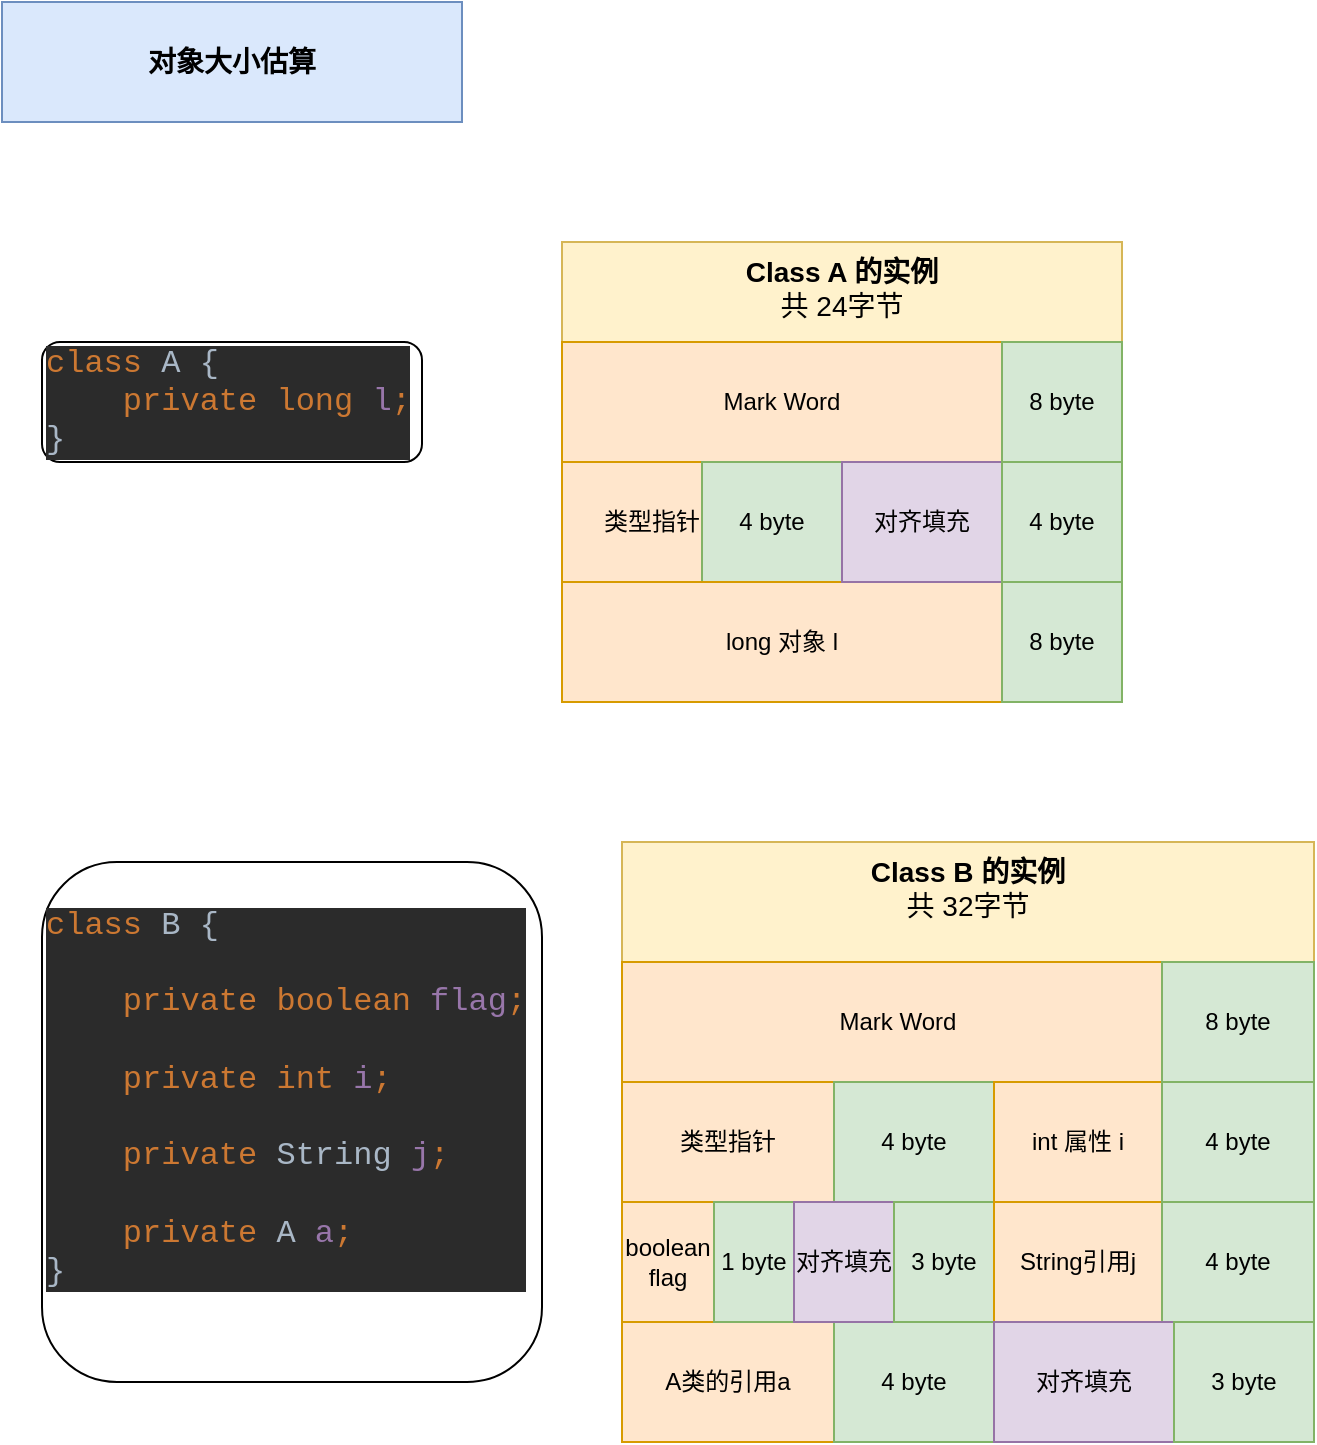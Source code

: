 <mxfile version="14.4.2" type="github">
  <diagram id="qPJqRtEZp3rwBY30tLII" name="Page-1">
    <mxGraphModel dx="868" dy="450" grid="1" gridSize="10" guides="1" tooltips="1" connect="1" arrows="1" fold="1" page="1" pageScale="1" pageWidth="827" pageHeight="1169" math="0" shadow="0">
      <root>
        <mxCell id="0" />
        <mxCell id="1" parent="0" />
        <mxCell id="XrGQLp8nVdgm5n98WTQp-1" value="&lt;font style=&quot;font-size: 14px&quot;&gt;&lt;b&gt;Class A 的实例&lt;/b&gt;&lt;br&gt;共 24字节&lt;/font&gt;" style="rounded=0;whiteSpace=wrap;html=1;verticalAlign=top;fillColor=#fff2cc;strokeColor=#d6b656;" vertex="1" parent="1">
          <mxGeometry x="290" y="130" width="280" height="230" as="geometry" />
        </mxCell>
        <mxCell id="XrGQLp8nVdgm5n98WTQp-2" value="Mark Word" style="rounded=0;whiteSpace=wrap;html=1;fillColor=#ffe6cc;strokeColor=#d79b00;" vertex="1" parent="1">
          <mxGeometry x="290" y="180" width="220" height="60" as="geometry" />
        </mxCell>
        <mxCell id="XrGQLp8nVdgm5n98WTQp-3" value="8 byte" style="rounded=0;whiteSpace=wrap;html=1;fillColor=#d5e8d4;strokeColor=#82b366;" vertex="1" parent="1">
          <mxGeometry x="510" y="180" width="60" height="60" as="geometry" />
        </mxCell>
        <mxCell id="XrGQLp8nVdgm5n98WTQp-4" value="类型指针" style="rounded=0;whiteSpace=wrap;html=1;fillColor=#ffe6cc;strokeColor=#d79b00;" vertex="1" parent="1">
          <mxGeometry x="290" y="240" width="90" height="60" as="geometry" />
        </mxCell>
        <mxCell id="XrGQLp8nVdgm5n98WTQp-5" value="4 byte" style="rounded=0;whiteSpace=wrap;html=1;fillColor=#d5e8d4;strokeColor=#82b366;" vertex="1" parent="1">
          <mxGeometry x="360" y="240" width="70" height="60" as="geometry" />
        </mxCell>
        <mxCell id="XrGQLp8nVdgm5n98WTQp-6" value="long 对象 l" style="rounded=0;whiteSpace=wrap;html=1;fillColor=#ffe6cc;strokeColor=#d79b00;" vertex="1" parent="1">
          <mxGeometry x="290" y="300" width="220" height="60" as="geometry" />
        </mxCell>
        <mxCell id="XrGQLp8nVdgm5n98WTQp-7" value="8 byte" style="rounded=0;whiteSpace=wrap;html=1;fillColor=#d5e8d4;strokeColor=#82b366;" vertex="1" parent="1">
          <mxGeometry x="510" y="300" width="60" height="60" as="geometry" />
        </mxCell>
        <mxCell id="XrGQLp8nVdgm5n98WTQp-8" value="&lt;b&gt;&lt;font style=&quot;font-size: 14px&quot;&gt;对象大小估算&lt;/font&gt;&lt;/b&gt;" style="rounded=0;whiteSpace=wrap;html=1;fillColor=#dae8fc;strokeColor=#6c8ebf;" vertex="1" parent="1">
          <mxGeometry x="10" y="10" width="230" height="60" as="geometry" />
        </mxCell>
        <mxCell id="XrGQLp8nVdgm5n98WTQp-9" value="&lt;pre style=&quot;background-color: #2b2b2b ; color: #a9b7c6 ; font-family: &amp;#34;courier new&amp;#34; ; font-size: 12.0pt&quot;&gt;&lt;pre style=&quot;font-family: &amp;#34;courier new&amp;#34; ; font-size: 12pt&quot;&gt;&lt;span style=&quot;color: #cc7832&quot;&gt;class &lt;/span&gt;A {&lt;br&gt;    &lt;span style=&quot;color: #cc7832&quot;&gt;private long &lt;/span&gt;&lt;span style=&quot;color: #9876aa&quot;&gt;l&lt;/span&gt;&lt;span style=&quot;color: #cc7832&quot;&gt;;&lt;br&gt;&lt;/span&gt;}&lt;/pre&gt;&lt;/pre&gt;" style="rounded=1;whiteSpace=wrap;html=1;align=left;" vertex="1" parent="1">
          <mxGeometry x="30" y="180" width="190" height="60" as="geometry" />
        </mxCell>
        <mxCell id="XrGQLp8nVdgm5n98WTQp-13" value="对齐填充" style="rounded=0;whiteSpace=wrap;html=1;fillColor=#e1d5e7;strokeColor=#9673a6;" vertex="1" parent="1">
          <mxGeometry x="430" y="240" width="80" height="60" as="geometry" />
        </mxCell>
        <mxCell id="XrGQLp8nVdgm5n98WTQp-14" value="4 byte" style="rounded=0;whiteSpace=wrap;html=1;fillColor=#d5e8d4;strokeColor=#82b366;" vertex="1" parent="1">
          <mxGeometry x="510" y="240" width="60" height="60" as="geometry" />
        </mxCell>
        <mxCell id="XrGQLp8nVdgm5n98WTQp-15" value="&lt;font style=&quot;font-size: 14px&quot;&gt;&lt;b&gt;Class B 的实例&lt;/b&gt;&lt;br&gt;共 32字节&lt;/font&gt;" style="rounded=0;whiteSpace=wrap;html=1;verticalAlign=top;fillColor=#fff2cc;strokeColor=#d6b656;" vertex="1" parent="1">
          <mxGeometry x="320" y="430" width="346" height="60" as="geometry" />
        </mxCell>
        <mxCell id="XrGQLp8nVdgm5n98WTQp-16" value="Mark Word" style="rounded=0;whiteSpace=wrap;html=1;fillColor=#ffe6cc;strokeColor=#d79b00;" vertex="1" parent="1">
          <mxGeometry x="320" y="490" width="276" height="60" as="geometry" />
        </mxCell>
        <mxCell id="XrGQLp8nVdgm5n98WTQp-17" value="8 byte" style="rounded=0;whiteSpace=wrap;html=1;fillColor=#d5e8d4;strokeColor=#82b366;" vertex="1" parent="1">
          <mxGeometry x="590" y="490" width="76" height="60" as="geometry" />
        </mxCell>
        <mxCell id="XrGQLp8nVdgm5n98WTQp-18" value="类型指针" style="rounded=0;whiteSpace=wrap;html=1;fillColor=#ffe6cc;strokeColor=#d79b00;" vertex="1" parent="1">
          <mxGeometry x="320" y="550" width="106" height="60" as="geometry" />
        </mxCell>
        <mxCell id="XrGQLp8nVdgm5n98WTQp-19" value="4 byte" style="rounded=0;whiteSpace=wrap;html=1;fillColor=#d5e8d4;strokeColor=#82b366;" vertex="1" parent="1">
          <mxGeometry x="426" y="550" width="80" height="60" as="geometry" />
        </mxCell>
        <mxCell id="XrGQLp8nVdgm5n98WTQp-20" value="A类的引用a" style="rounded=0;whiteSpace=wrap;html=1;fillColor=#ffe6cc;strokeColor=#d79b00;" vertex="1" parent="1">
          <mxGeometry x="320" y="670" width="106" height="60" as="geometry" />
        </mxCell>
        <mxCell id="XrGQLp8nVdgm5n98WTQp-21" value="4 byte" style="rounded=0;whiteSpace=wrap;html=1;fillColor=#d5e8d4;strokeColor=#82b366;" vertex="1" parent="1">
          <mxGeometry x="426" y="670" width="80" height="60" as="geometry" />
        </mxCell>
        <mxCell id="XrGQLp8nVdgm5n98WTQp-22" value="&lt;pre style=&quot;background-color: #2b2b2b ; color: #a9b7c6 ; font-family: &amp;#34;courier new&amp;#34; ; font-size: 12.0pt&quot;&gt;&lt;pre style=&quot;font-family: &amp;#34;courier new&amp;#34; ; font-size: 12pt&quot;&gt;&lt;pre style=&quot;font-family: &amp;#34;courier new&amp;#34; ; font-size: 12pt&quot;&gt;&lt;span style=&quot;color: #cc7832&quot;&gt;class &lt;/span&gt;B {&lt;br&gt;&lt;span style=&quot;color: #629755 ; font-style: italic&quot;&gt;&lt;br&gt;&lt;/span&gt;&lt;span style=&quot;color: #629755 ; font-style: italic&quot;&gt;    &lt;/span&gt;&lt;span style=&quot;color: #cc7832&quot;&gt;private boolean &lt;/span&gt;&lt;span style=&quot;color: #9876aa&quot;&gt;flag&lt;/span&gt;&lt;span style=&quot;color: #cc7832&quot;&gt;;&lt;br&gt;&lt;/span&gt;&lt;span style=&quot;color: #cc7832&quot;&gt;    &lt;/span&gt;&lt;span style=&quot;color: #629755 ; font-style: italic&quot;&gt;&lt;br&gt;&lt;/span&gt;&lt;span style=&quot;color: #629755 ; font-style: italic&quot;&gt;    &lt;/span&gt;&lt;span style=&quot;color: #cc7832&quot;&gt;private int &lt;/span&gt;&lt;span style=&quot;color: #9876aa&quot;&gt;i&lt;/span&gt;&lt;span style=&quot;color: #cc7832&quot;&gt;;&lt;br&gt;&lt;/span&gt;&lt;span style=&quot;color: #cc7832&quot;&gt;    &lt;/span&gt;&lt;span style=&quot;color: #629755 ; font-style: italic&quot;&gt;&lt;br&gt;&lt;/span&gt;&lt;span style=&quot;color: #629755 ; font-style: italic&quot;&gt;    &lt;/span&gt;&lt;span style=&quot;color: #cc7832&quot;&gt;private &lt;/span&gt;String &lt;span style=&quot;color: #9876aa&quot;&gt;j&lt;/span&gt;&lt;span style=&quot;color: #cc7832&quot;&gt;;&lt;br&gt;&lt;/span&gt;&lt;span style=&quot;color: #cc7832&quot;&gt;    &lt;/span&gt;&lt;span style=&quot;color: #629755 ; font-style: italic&quot;&gt;&lt;br&gt;&lt;/span&gt;&lt;span style=&quot;color: #629755 ; font-style: italic&quot;&gt;    &lt;/span&gt;&lt;span style=&quot;color: #cc7832&quot;&gt;private &lt;/span&gt;A &lt;span style=&quot;color: #9876aa&quot;&gt;a&lt;/span&gt;&lt;span style=&quot;color: #cc7832&quot;&gt;;&lt;br&gt;&lt;/span&gt;}&lt;/pre&gt;&lt;/pre&gt;&lt;/pre&gt;" style="rounded=1;whiteSpace=wrap;html=1;align=left;verticalAlign=top;" vertex="1" parent="1">
          <mxGeometry x="30" y="440" width="250" height="260" as="geometry" />
        </mxCell>
        <mxCell id="XrGQLp8nVdgm5n98WTQp-23" value="int 属性 i" style="rounded=0;whiteSpace=wrap;html=1;fillColor=#ffe6cc;strokeColor=#d79b00;" vertex="1" parent="1">
          <mxGeometry x="506" y="550" width="84" height="60" as="geometry" />
        </mxCell>
        <mxCell id="XrGQLp8nVdgm5n98WTQp-24" value="4 byte" style="rounded=0;whiteSpace=wrap;html=1;fillColor=#d5e8d4;strokeColor=#82b366;" vertex="1" parent="1">
          <mxGeometry x="590" y="550" width="76" height="60" as="geometry" />
        </mxCell>
        <mxCell id="XrGQLp8nVdgm5n98WTQp-26" value="boolean&lt;br&gt;flag" style="rounded=0;whiteSpace=wrap;html=1;fillColor=#ffe6cc;strokeColor=#d79b00;" vertex="1" parent="1">
          <mxGeometry x="320" y="610" width="46" height="60" as="geometry" />
        </mxCell>
        <mxCell id="XrGQLp8nVdgm5n98WTQp-27" value="1 byte" style="rounded=0;whiteSpace=wrap;html=1;fillColor=#d5e8d4;strokeColor=#82b366;" vertex="1" parent="1">
          <mxGeometry x="366" y="610" width="40" height="60" as="geometry" />
        </mxCell>
        <mxCell id="XrGQLp8nVdgm5n98WTQp-28" value="对齐填充" style="rounded=0;whiteSpace=wrap;html=1;fillColor=#e1d5e7;strokeColor=#9673a6;" vertex="1" parent="1">
          <mxGeometry x="406" y="610" width="50" height="60" as="geometry" />
        </mxCell>
        <mxCell id="XrGQLp8nVdgm5n98WTQp-29" value="3 byte" style="rounded=0;whiteSpace=wrap;html=1;fillColor=#d5e8d4;strokeColor=#82b366;" vertex="1" parent="1">
          <mxGeometry x="456" y="610" width="50" height="60" as="geometry" />
        </mxCell>
        <mxCell id="XrGQLp8nVdgm5n98WTQp-33" value="String引用j" style="rounded=0;whiteSpace=wrap;html=1;fillColor=#ffe6cc;strokeColor=#d79b00;" vertex="1" parent="1">
          <mxGeometry x="506" y="610" width="84" height="60" as="geometry" />
        </mxCell>
        <mxCell id="XrGQLp8nVdgm5n98WTQp-34" value="4 byte" style="rounded=0;whiteSpace=wrap;html=1;fillColor=#d5e8d4;strokeColor=#82b366;" vertex="1" parent="1">
          <mxGeometry x="590" y="610" width="76" height="60" as="geometry" />
        </mxCell>
        <mxCell id="XrGQLp8nVdgm5n98WTQp-35" value="对齐填充" style="rounded=0;whiteSpace=wrap;html=1;fillColor=#e1d5e7;strokeColor=#9673a6;" vertex="1" parent="1">
          <mxGeometry x="506" y="670" width="90" height="60" as="geometry" />
        </mxCell>
        <mxCell id="XrGQLp8nVdgm5n98WTQp-36" value="3 byte" style="rounded=0;whiteSpace=wrap;html=1;fillColor=#d5e8d4;strokeColor=#82b366;" vertex="1" parent="1">
          <mxGeometry x="596" y="670" width="70" height="60" as="geometry" />
        </mxCell>
      </root>
    </mxGraphModel>
  </diagram>
</mxfile>
